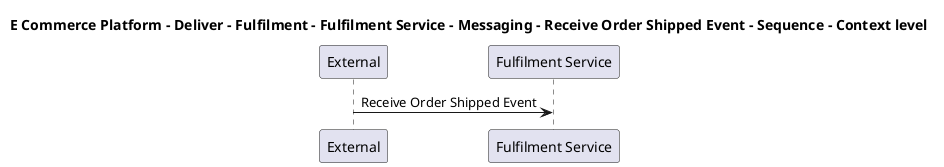 @startuml

title E Commerce Platform - Deliver - Fulfilment - Fulfilment Service - Messaging - Receive Order Shipped Event - Sequence - Context level

participant "External" as C4InterFlow.SoftwareSystems.ExternalSystem
participant "Fulfilment Service" as ECommercePlatform.Deliver.Fulfilment.SoftwareSystems.FulfilmentService

C4InterFlow.SoftwareSystems.ExternalSystem -> ECommercePlatform.Deliver.Fulfilment.SoftwareSystems.FulfilmentService : Receive Order Shipped Event


@enduml
